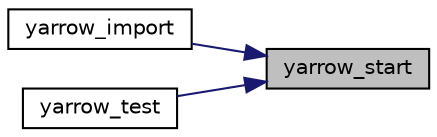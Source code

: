 digraph "yarrow_start"
{
 // LATEX_PDF_SIZE
  edge [fontname="Helvetica",fontsize="10",labelfontname="Helvetica",labelfontsize="10"];
  node [fontname="Helvetica",fontsize="10",shape=record];
  rankdir="RL";
  Node45 [label="yarrow_start",height=0.2,width=0.4,color="black", fillcolor="grey75", style="filled", fontcolor="black",tooltip="Start the PRNG."];
  Node45 -> Node46 [dir="back",color="midnightblue",fontsize="10",style="solid",fontname="Helvetica"];
  Node46 [label="yarrow_import",height=0.2,width=0.4,color="black", fillcolor="white", style="filled",URL="$yarrow_8c.html#aa4abeeec501ff7cc5d002bf2ea495865",tooltip="Import a PRNG state."];
  Node45 -> Node47 [dir="back",color="midnightblue",fontsize="10",style="solid",fontname="Helvetica"];
  Node47 [label="yarrow_test",height=0.2,width=0.4,color="black", fillcolor="white", style="filled",URL="$yarrow_8c.html#a015eaaca3b133390535d3be2fced5cc1",tooltip="PRNG self-test."];
}
